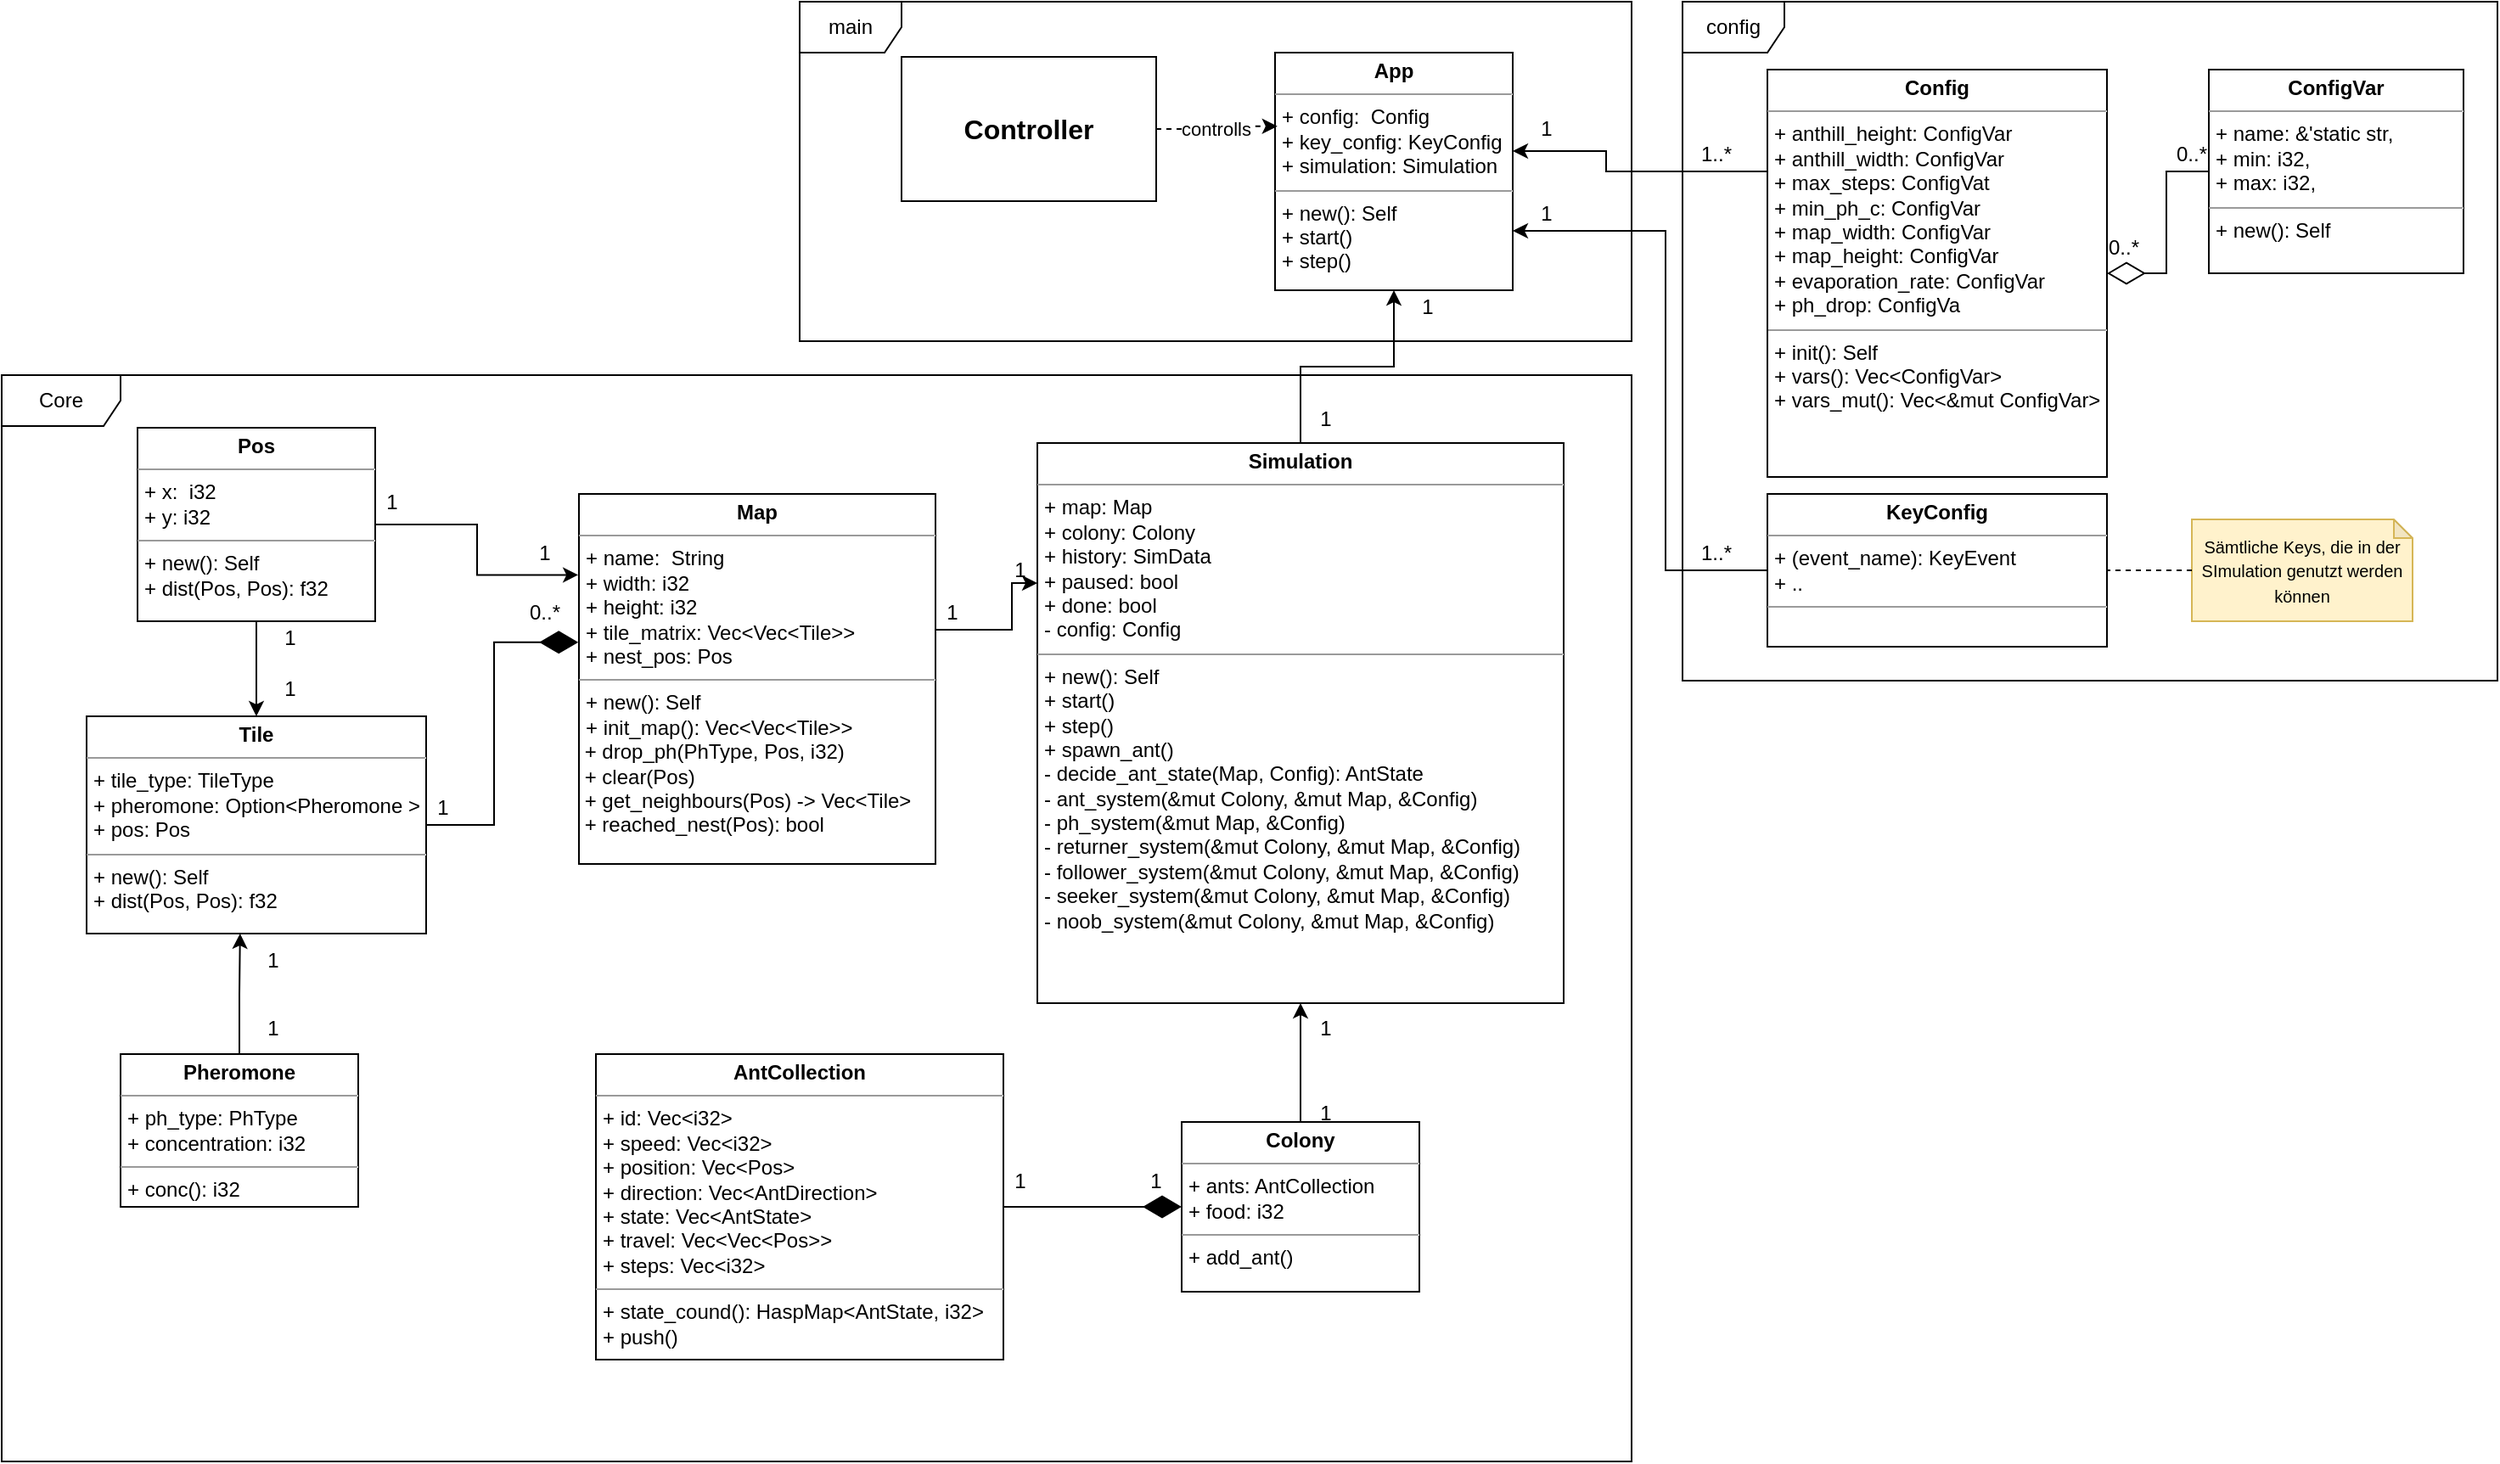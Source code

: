 <mxfile version="14.5.10" type="github">
  <diagram name="Page-1" id="c4acf3e9-155e-7222-9cf6-157b1a14988f">
    <mxGraphModel dx="1006" dy="1257" grid="1" gridSize="10" guides="1" tooltips="1" connect="1" arrows="1" fold="1" page="1" pageScale="1" pageWidth="850" pageHeight="1100" background="#ffffff" math="0" shadow="0">
      <root>
        <mxCell id="0" />
        <mxCell id="1" parent="0" />
        <mxCell id="AnW6aUQw_me_BKyYfKA7-14" value="config" style="shape=umlFrame;whiteSpace=wrap;html=1;" vertex="1" parent="1">
          <mxGeometry x="560" y="30" width="480" height="400" as="geometry" />
        </mxCell>
        <mxCell id="AnW6aUQw_me_BKyYfKA7-2" value="main" style="shape=umlFrame;whiteSpace=wrap;html=1;" vertex="1" parent="1">
          <mxGeometry x="40" y="30" width="490" height="200" as="geometry" />
        </mxCell>
        <mxCell id="AnW6aUQw_me_BKyYfKA7-4" value="&lt;p style=&quot;margin: 0px ; margin-top: 4px ; text-align: center&quot;&gt;&lt;b&gt;App&lt;/b&gt;&lt;/p&gt;&lt;hr size=&quot;1&quot;&gt;&lt;p style=&quot;margin: 0px ; margin-left: 4px&quot;&gt;+ config:&amp;nbsp; Config&lt;br&gt;+ key_config: KeyConfig&lt;br&gt;+ simulation: Simulation&lt;br&gt;&lt;/p&gt;&lt;hr size=&quot;1&quot;&gt;&lt;p style=&quot;margin: 0px ; margin-left: 4px&quot;&gt;+ new(): Self&lt;br&gt;+ start()&lt;/p&gt;&lt;p style=&quot;margin: 0px ; margin-left: 4px&quot;&gt;+ step()&lt;br&gt;&lt;/p&gt;&lt;div&gt;&lt;br&gt;&lt;/div&gt;&lt;div&gt;&lt;br&gt;&lt;/div&gt;" style="verticalAlign=top;align=left;overflow=fill;fontSize=12;fontFamily=Helvetica;html=1;" vertex="1" parent="1">
          <mxGeometry x="320" y="60" width="140" height="140" as="geometry" />
        </mxCell>
        <mxCell id="AnW6aUQw_me_BKyYfKA7-5" value="&lt;p style=&quot;margin: 0px ; margin-top: 4px ; text-align: center&quot;&gt;&lt;b&gt;Config&lt;/b&gt;&lt;/p&gt;&lt;hr size=&quot;1&quot;&gt;&lt;p style=&quot;margin: 0px ; margin-left: 4px&quot;&gt;+ anthill_height: ConfigVar&lt;br&gt;+ anthill_width: ConfigVar&lt;br&gt;+ max_steps: ConfigVat&lt;/p&gt;&lt;p style=&quot;margin: 0px ; margin-left: 4px&quot;&gt;+ min_ph_c: ConfigVar&lt;br&gt;+ map_width: ConfigVar&lt;br&gt;+ map_height: ConfigVar&lt;br&gt;+ evaporation_rate: ConfigVar&lt;br&gt;+ ph_drop: ConfigVa&lt;/p&gt;&lt;hr size=&quot;1&quot;&gt;&lt;p style=&quot;margin: 0px ; margin-left: 4px&quot;&gt;+ init(): Self&lt;br&gt;+ vars(): Vec&amp;lt;ConfigVar&amp;gt;&lt;/p&gt;&lt;p style=&quot;margin: 0px ; margin-left: 4px&quot;&gt;+ vars_mut(): Vec&amp;lt;&amp;amp;mut ConfigVar&amp;gt;&lt;br&gt;&lt;/p&gt;" style="verticalAlign=top;align=left;overflow=fill;fontSize=12;fontFamily=Helvetica;html=1;" vertex="1" parent="1">
          <mxGeometry x="610" y="70" width="200" height="240" as="geometry" />
        </mxCell>
        <mxCell id="AnW6aUQw_me_BKyYfKA7-13" style="edgeStyle=orthogonalEdgeStyle;rounded=0;orthogonalLoop=1;jettySize=auto;html=1;exitX=0;exitY=0.5;exitDx=0;exitDy=0;entryX=1;entryY=0.75;entryDx=0;entryDy=0;endArrow=classic;endFill=1;endSize=6;" edge="1" parent="1" source="AnW6aUQw_me_BKyYfKA7-8" target="AnW6aUQw_me_BKyYfKA7-4">
          <mxGeometry relative="1" as="geometry">
            <Array as="points">
              <mxPoint x="550" y="365" />
              <mxPoint x="550" y="165" />
            </Array>
          </mxGeometry>
        </mxCell>
        <mxCell id="AnW6aUQw_me_BKyYfKA7-8" value="&lt;p style=&quot;margin: 0px ; margin-top: 4px ; text-align: center&quot;&gt;&lt;b&gt;KeyConfig&lt;/b&gt;&lt;/p&gt;&lt;hr size=&quot;1&quot;&gt;&lt;p style=&quot;margin: 0px ; margin-left: 4px&quot;&gt;+ (event_name): KeyEvent&lt;br&gt;+ ..&lt;/p&gt;&lt;hr size=&quot;1&quot;&gt;&lt;p style=&quot;margin: 0px ; margin-left: 4px&quot;&gt;&lt;/p&gt;" style="verticalAlign=top;align=left;overflow=fill;fontSize=12;fontFamily=Helvetica;html=1;" vertex="1" parent="1">
          <mxGeometry x="610" y="320" width="200" height="90" as="geometry" />
        </mxCell>
        <mxCell id="AnW6aUQw_me_BKyYfKA7-18" style="rounded=0;orthogonalLoop=1;jettySize=auto;html=1;exitX=0;exitY=0.75;exitDx=0;exitDy=0;endArrow=classic;endFill=1;endSize=6;edgeStyle=orthogonalEdgeStyle;" edge="1" parent="1" source="AnW6aUQw_me_BKyYfKA7-5">
          <mxGeometry relative="1" as="geometry">
            <mxPoint x="570" y="137.5" as="sourcePoint" />
            <mxPoint x="460" y="118" as="targetPoint" />
            <Array as="points">
              <mxPoint x="610" y="130" />
              <mxPoint x="515" y="130" />
              <mxPoint x="515" y="118" />
            </Array>
          </mxGeometry>
        </mxCell>
        <mxCell id="AnW6aUQw_me_BKyYfKA7-34" style="edgeStyle=orthogonalEdgeStyle;rounded=0;orthogonalLoop=1;jettySize=auto;html=1;endArrow=classic;endFill=1;dashed=1;entryX=0.01;entryY=0.31;entryDx=0;entryDy=0;entryPerimeter=0;" edge="1" parent="1" source="AnW6aUQw_me_BKyYfKA7-19" target="AnW6aUQw_me_BKyYfKA7-4">
          <mxGeometry relative="1" as="geometry">
            <Array as="points" />
          </mxGeometry>
        </mxCell>
        <mxCell id="AnW6aUQw_me_BKyYfKA7-44" value="controlls" style="edgeLabel;html=1;align=center;verticalAlign=middle;resizable=0;points=[];" vertex="1" connectable="0" parent="AnW6aUQw_me_BKyYfKA7-34">
          <mxGeometry x="-0.398" y="2" relative="1" as="geometry">
            <mxPoint x="13" y="2" as="offset" />
          </mxGeometry>
        </mxCell>
        <mxCell id="AnW6aUQw_me_BKyYfKA7-19" value="&lt;p style=&quot;margin: 4px 0px 0px ; text-align: center ; font-size: 15px&quot;&gt;&lt;font style=&quot;font-size: 15px&quot;&gt;&lt;b&gt;&lt;br&gt;&lt;/b&gt;&lt;/font&gt;&lt;/p&gt;&lt;p style=&quot;margin: 4px 0px 0px ; text-align: center ; font-size: 15px&quot;&gt;&lt;font style=&quot;font-size: 15px&quot;&gt;&lt;b&gt;&lt;br&gt;&lt;/b&gt;&lt;/font&gt;&lt;/p&gt;&lt;p style=&quot;margin: 4px 0px 0px ; text-align: center ; font-size: 15px&quot;&gt;&lt;br&gt;&lt;/p&gt;" style="verticalAlign=top;align=left;overflow=fill;fontSize=12;fontFamily=Helvetica;html=1;" vertex="1" parent="1">
          <mxGeometry x="100" y="62.5" width="150" height="85" as="geometry" />
        </mxCell>
        <mxCell id="AnW6aUQw_me_BKyYfKA7-22" value="Core" style="shape=umlFrame;whiteSpace=wrap;html=1;width=70;height=30;" vertex="1" parent="1">
          <mxGeometry x="-430" y="250" width="960" height="640" as="geometry" />
        </mxCell>
        <mxCell id="AnW6aUQw_me_BKyYfKA7-28" style="edgeStyle=orthogonalEdgeStyle;rounded=0;orthogonalLoop=1;jettySize=auto;html=1;entryX=0.5;entryY=1;entryDx=0;entryDy=0;endArrow=classic;endFill=1;endSize=6;" edge="1" parent="1" source="AnW6aUQw_me_BKyYfKA7-24" target="AnW6aUQw_me_BKyYfKA7-4">
          <mxGeometry relative="1" as="geometry" />
        </mxCell>
        <mxCell id="AnW6aUQw_me_BKyYfKA7-24" value="&lt;p style=&quot;margin: 0px ; margin-top: 4px ; text-align: center&quot;&gt;&lt;b&gt;Simulation&lt;/b&gt;&lt;/p&gt;&lt;hr size=&quot;1&quot;&gt;&lt;p style=&quot;margin: 0px ; margin-left: 4px&quot;&gt;+ map: Map&lt;br&gt;+ colony: Colony&lt;br&gt;+ history: SimData&lt;br&gt;+ paused: bool&lt;br&gt;+ done: bool&lt;br&gt;- config: Config&lt;br&gt;&lt;/p&gt;&lt;hr size=&quot;1&quot;&gt;&lt;p style=&quot;margin: 0px ; margin-left: 4px&quot;&gt;+ new(): Self&lt;br&gt;+ start()&lt;/p&gt;&lt;p style=&quot;margin: 0px ; margin-left: 4px&quot;&gt;+ step()&lt;br&gt;+ spawn_ant()&lt;br&gt;- decide_ant_state(Map, Config): AntState&lt;br&gt;- ant_system(&amp;amp;mut Colony, &amp;amp;mut Map, &amp;amp;Config)&lt;br&gt;- ph_system(&amp;amp;mut Map, &amp;amp;Config)&lt;br&gt;- returner_system(&amp;amp;mut Colony, &amp;amp;mut Map, &amp;amp;Config)&lt;br&gt;- follower_system(&amp;amp;mut Colony, &amp;amp;mut Map, &amp;amp;Config)&lt;/p&gt;&lt;p style=&quot;margin: 0px ; margin-left: 4px&quot;&gt;- seeker_system(&amp;amp;mut Colony, &amp;amp;mut Map, &amp;amp;Config)&lt;/p&gt;&lt;p style=&quot;margin: 0px ; margin-left: 4px&quot;&gt;- noob_system(&amp;amp;mut Colony, &amp;amp;mut Map, &amp;amp;Config)&lt;/p&gt;&lt;div&gt;&lt;br&gt;&lt;/div&gt;&lt;div&gt;&lt;br&gt;&lt;br&gt;&lt;/div&gt;" style="verticalAlign=top;align=left;overflow=fill;fontSize=12;fontFamily=Helvetica;html=1;" vertex="1" parent="1">
          <mxGeometry x="180" y="290" width="310" height="330" as="geometry" />
        </mxCell>
        <mxCell id="AnW6aUQw_me_BKyYfKA7-84" style="edgeStyle=orthogonalEdgeStyle;rounded=0;orthogonalLoop=1;jettySize=auto;html=1;exitX=1;exitY=0.25;exitDx=0;exitDy=0;entryX=0;entryY=0.25;entryDx=0;entryDy=0;endArrow=classic;endFill=1;endSize=6;" edge="1" parent="1" source="AnW6aUQw_me_BKyYfKA7-25" target="AnW6aUQw_me_BKyYfKA7-24">
          <mxGeometry relative="1" as="geometry">
            <Array as="points">
              <mxPoint x="120" y="400" />
              <mxPoint x="165" y="400" />
              <mxPoint x="165" y="373" />
            </Array>
          </mxGeometry>
        </mxCell>
        <mxCell id="AnW6aUQw_me_BKyYfKA7-25" value="&lt;p style=&quot;margin: 0px ; margin-top: 4px ; text-align: center&quot;&gt;&lt;b&gt;Map&lt;/b&gt;&lt;/p&gt;&lt;hr size=&quot;1&quot;&gt;&lt;p style=&quot;margin: 0px ; margin-left: 4px&quot;&gt;+ name:&amp;nbsp; String&lt;br&gt;+ width: i32&lt;br&gt;+ height: i32&lt;br&gt;+ tile_matrix: Vec&amp;lt;Vec&amp;lt;Tile&amp;gt;&amp;gt;&lt;br&gt;+ nest_pos: Pos&lt;br&gt;&lt;/p&gt;&lt;hr size=&quot;1&quot;&gt;&lt;p style=&quot;margin: 0px ; margin-left: 4px&quot;&gt;+ new(): Self&lt;br&gt;+ init_map(): Vec&amp;lt;Vec&amp;lt;Tile&amp;gt;&amp;gt;&lt;br&gt;&lt;/p&gt;&amp;nbsp;+ drop_ph(PhType, Pos, i32)&lt;br&gt;&amp;nbsp;+ clear(Pos)&lt;br&gt;&lt;div&gt;&amp;nbsp;+ get_neighbours(Pos) -&amp;gt; Vec&amp;lt;Tile&amp;gt;&lt;/div&gt;&lt;div&gt;&amp;nbsp;+ reached_nest(Pos): bool&lt;br&gt;&lt;/div&gt;" style="verticalAlign=top;align=left;overflow=fill;fontSize=12;fontFamily=Helvetica;html=1;" vertex="1" parent="1">
          <mxGeometry x="-90" y="320" width="210" height="218" as="geometry" />
        </mxCell>
        <mxCell id="AnW6aUQw_me_BKyYfKA7-45" value="1" style="text;html=1;strokeColor=none;fillColor=none;align=center;verticalAlign=middle;whiteSpace=wrap;rounded=0;" vertex="1" parent="1">
          <mxGeometry x="400" y="205" width="20" height="10" as="geometry" />
        </mxCell>
        <mxCell id="AnW6aUQw_me_BKyYfKA7-54" value="1" style="text;html=1;strokeColor=none;fillColor=none;align=center;verticalAlign=middle;whiteSpace=wrap;rounded=0;" vertex="1" parent="1">
          <mxGeometry x="470" y="150" width="20" height="10" as="geometry" />
        </mxCell>
        <mxCell id="AnW6aUQw_me_BKyYfKA7-55" value="1" style="text;html=1;strokeColor=none;fillColor=none;align=center;verticalAlign=middle;whiteSpace=wrap;rounded=0;" vertex="1" parent="1">
          <mxGeometry x="470" y="100" width="20" height="10" as="geometry" />
        </mxCell>
        <mxCell id="AnW6aUQw_me_BKyYfKA7-57" value="1..*" style="text;html=1;strokeColor=none;fillColor=none;align=center;verticalAlign=middle;whiteSpace=wrap;rounded=0;" vertex="1" parent="1">
          <mxGeometry x="570" y="115" width="20" height="10" as="geometry" />
        </mxCell>
        <mxCell id="AnW6aUQw_me_BKyYfKA7-59" value="1..*" style="text;html=1;strokeColor=none;fillColor=none;align=center;verticalAlign=middle;whiteSpace=wrap;rounded=0;" vertex="1" parent="1">
          <mxGeometry x="570" y="350" width="20" height="10" as="geometry" />
        </mxCell>
        <mxCell id="AnW6aUQw_me_BKyYfKA7-62" value="&lt;b&gt;&lt;font style=&quot;font-size: 16px&quot;&gt;Controller&lt;/font&gt;&lt;/b&gt;" style="text;html=1;strokeColor=none;fillColor=none;align=center;verticalAlign=middle;whiteSpace=wrap;rounded=0;" vertex="1" parent="1">
          <mxGeometry x="155" y="95" width="40" height="20" as="geometry" />
        </mxCell>
        <mxCell id="AnW6aUQw_me_BKyYfKA7-69" style="edgeStyle=orthogonalEdgeStyle;rounded=0;orthogonalLoop=1;jettySize=auto;html=1;exitX=0;exitY=0.5;exitDx=0;exitDy=0;endArrow=diamondThin;endFill=0;endSize=20;" edge="1" parent="1" source="AnW6aUQw_me_BKyYfKA7-68" target="AnW6aUQw_me_BKyYfKA7-5">
          <mxGeometry relative="1" as="geometry" />
        </mxCell>
        <mxCell id="AnW6aUQw_me_BKyYfKA7-68" value="&lt;p style=&quot;margin: 0px ; margin-top: 4px ; text-align: center&quot;&gt;&lt;b&gt;ConfigVar&lt;/b&gt;&lt;/p&gt;&lt;hr size=&quot;1&quot;&gt;&lt;p style=&quot;margin: 0px ; margin-left: 4px&quot;&gt;+ name: &amp;amp;&#39;static str,&lt;br&gt;+ min: i32,&lt;/p&gt;&lt;p style=&quot;margin: 0px ; margin-left: 4px&quot;&gt;+ max: i32,&lt;br&gt;&lt;/p&gt;&lt;hr size=&quot;1&quot;&gt;&lt;p style=&quot;margin: 0px ; margin-left: 4px&quot;&gt;+ new(): Self&lt;/p&gt;" style="verticalAlign=top;align=left;overflow=fill;fontSize=12;fontFamily=Helvetica;html=1;" vertex="1" parent="1">
          <mxGeometry x="870" y="70" width="150" height="120" as="geometry" />
        </mxCell>
        <mxCell id="AnW6aUQw_me_BKyYfKA7-70" value="0..*" style="text;html=1;strokeColor=none;fillColor=none;align=center;verticalAlign=middle;whiteSpace=wrap;rounded=0;" vertex="1" parent="1">
          <mxGeometry x="850" y="115" width="20" height="10" as="geometry" />
        </mxCell>
        <mxCell id="AnW6aUQw_me_BKyYfKA7-71" value="0..*" style="text;html=1;strokeColor=none;fillColor=none;align=center;verticalAlign=middle;whiteSpace=wrap;rounded=0;" vertex="1" parent="1">
          <mxGeometry x="810" y="170" width="20" height="10" as="geometry" />
        </mxCell>
        <mxCell id="AnW6aUQw_me_BKyYfKA7-73" value="&lt;font style=&quot;font-size: 10px&quot;&gt;Sämtliche Keys, die in der SImulation genutzt werden können&lt;/font&gt;" style="shape=note;whiteSpace=wrap;html=1;backgroundOutline=1;darkOpacity=0.05;size=11;fillColor=#fff2cc;strokeColor=#d6b656;" vertex="1" parent="1">
          <mxGeometry x="860" y="335" width="130" height="60" as="geometry" />
        </mxCell>
        <mxCell id="AnW6aUQw_me_BKyYfKA7-74" value="" style="endArrow=none;html=1;endSize=6;entryX=1;entryY=0.5;entryDx=0;entryDy=0;exitX=0;exitY=0.5;exitDx=0;exitDy=0;exitPerimeter=0;dashed=1;endFill=0;" edge="1" parent="1" source="AnW6aUQw_me_BKyYfKA7-73" target="AnW6aUQw_me_BKyYfKA7-8">
          <mxGeometry width="50" height="50" relative="1" as="geometry">
            <mxPoint x="850" y="460" as="sourcePoint" />
            <mxPoint x="900" y="410" as="targetPoint" />
          </mxGeometry>
        </mxCell>
        <mxCell id="AnW6aUQw_me_BKyYfKA7-83" style="edgeStyle=orthogonalEdgeStyle;rounded=0;orthogonalLoop=1;jettySize=auto;html=1;exitX=1;exitY=0.5;exitDx=0;exitDy=0;entryX=-0.002;entryY=0.219;entryDx=0;entryDy=0;entryPerimeter=0;endArrow=classic;endFill=1;endSize=6;" edge="1" parent="1" source="AnW6aUQw_me_BKyYfKA7-76" target="AnW6aUQw_me_BKyYfKA7-25">
          <mxGeometry relative="1" as="geometry" />
        </mxCell>
        <mxCell id="AnW6aUQw_me_BKyYfKA7-89" style="edgeStyle=orthogonalEdgeStyle;rounded=0;orthogonalLoop=1;jettySize=auto;html=1;endArrow=classic;endFill=1;endSize=6;" edge="1" parent="1" source="AnW6aUQw_me_BKyYfKA7-76" target="AnW6aUQw_me_BKyYfKA7-77">
          <mxGeometry relative="1" as="geometry" />
        </mxCell>
        <mxCell id="AnW6aUQw_me_BKyYfKA7-76" value="&lt;p style=&quot;margin: 0px ; margin-top: 4px ; text-align: center&quot;&gt;&lt;b&gt;Pos&lt;/b&gt;&lt;/p&gt;&lt;hr size=&quot;1&quot;&gt;&lt;p style=&quot;margin: 0px ; margin-left: 4px&quot;&gt;+ x:&amp;nbsp; i32&lt;br&gt;+ y: i32&lt;br&gt;&lt;/p&gt;&lt;hr size=&quot;1&quot;&gt;&lt;p style=&quot;margin: 0px ; margin-left: 4px&quot;&gt;+ new(): Self&lt;br&gt;&lt;/p&gt;&lt;p style=&quot;margin: 0px ; margin-left: 4px&quot;&gt;+ dist(Pos, Pos): f32&lt;br&gt;&lt;/p&gt;&lt;div&gt;&lt;br&gt;&lt;/div&gt;&lt;div&gt;&lt;br&gt;&lt;/div&gt;" style="verticalAlign=top;align=left;overflow=fill;fontSize=12;fontFamily=Helvetica;html=1;" vertex="1" parent="1">
          <mxGeometry x="-350" y="281" width="140" height="114" as="geometry" />
        </mxCell>
        <mxCell id="AnW6aUQw_me_BKyYfKA7-80" style="edgeStyle=orthogonalEdgeStyle;rounded=0;orthogonalLoop=1;jettySize=auto;html=1;entryX=-0.002;entryY=0.401;entryDx=0;entryDy=0;entryPerimeter=0;endArrow=diamondThin;endFill=1;endSize=20;" edge="1" parent="1" source="AnW6aUQw_me_BKyYfKA7-77" target="AnW6aUQw_me_BKyYfKA7-25">
          <mxGeometry relative="1" as="geometry" />
        </mxCell>
        <mxCell id="AnW6aUQw_me_BKyYfKA7-77" value="&lt;p style=&quot;margin: 0px ; margin-top: 4px ; text-align: center&quot;&gt;&lt;b&gt;Tile&lt;/b&gt;&lt;/p&gt;&lt;hr size=&quot;1&quot;&gt;&lt;p style=&quot;margin: 0px ; margin-left: 4px&quot;&gt;+ tile_type: TileType&lt;br&gt;+ pheromone: Option&amp;lt;Pheromone &amp;gt;&lt;br&gt;+ pos: Pos&lt;br&gt;&lt;/p&gt;&lt;hr size=&quot;1&quot;&gt;&lt;p style=&quot;margin: 0px ; margin-left: 4px&quot;&gt;+ new(): Self&lt;br&gt;&lt;/p&gt;&lt;p style=&quot;margin: 0px ; margin-left: 4px&quot;&gt;+ dist(Pos, Pos): f32&lt;br&gt;&lt;/p&gt;&lt;div&gt;&lt;br&gt;&lt;/div&gt;&lt;div&gt;&lt;br&gt;&lt;/div&gt;" style="verticalAlign=top;align=left;overflow=fill;fontSize=12;fontFamily=Helvetica;html=1;" vertex="1" parent="1">
          <mxGeometry x="-380" y="451" width="200" height="128" as="geometry" />
        </mxCell>
        <mxCell id="AnW6aUQw_me_BKyYfKA7-81" style="edgeStyle=orthogonalEdgeStyle;rounded=0;orthogonalLoop=1;jettySize=auto;html=1;exitX=0.5;exitY=0;exitDx=0;exitDy=0;entryX=0.452;entryY=1;entryDx=0;entryDy=0;entryPerimeter=0;endArrow=classic;endFill=1;endSize=6;" edge="1" parent="1" source="AnW6aUQw_me_BKyYfKA7-78" target="AnW6aUQw_me_BKyYfKA7-77">
          <mxGeometry relative="1" as="geometry" />
        </mxCell>
        <mxCell id="AnW6aUQw_me_BKyYfKA7-78" value="&lt;p style=&quot;margin: 0px ; margin-top: 4px ; text-align: center&quot;&gt;&lt;b&gt;Pheromone&lt;/b&gt;&lt;/p&gt;&lt;hr size=&quot;1&quot;&gt;&lt;p style=&quot;margin: 0px ; margin-left: 4px&quot;&gt;+ ph_type: PhType&lt;br&gt;+ concentration: i32&lt;br&gt;&lt;/p&gt;&lt;hr size=&quot;1&quot;&gt;&lt;p style=&quot;margin: 0px ; margin-left: 4px&quot;&gt;+ conc(): i32&lt;br&gt;&lt;/p&gt;&lt;div&gt;&lt;br&gt;&lt;/div&gt;&lt;div&gt;&lt;br&gt;&lt;/div&gt;" style="verticalAlign=top;align=left;overflow=fill;fontSize=12;fontFamily=Helvetica;html=1;" vertex="1" parent="1">
          <mxGeometry x="-360" y="650" width="140" height="90" as="geometry" />
        </mxCell>
        <mxCell id="AnW6aUQw_me_BKyYfKA7-88" style="edgeStyle=orthogonalEdgeStyle;rounded=0;orthogonalLoop=1;jettySize=auto;html=1;entryX=0;entryY=0.5;entryDx=0;entryDy=0;endArrow=diamondThin;endFill=1;endSize=20;" edge="1" parent="1" source="AnW6aUQw_me_BKyYfKA7-85" target="AnW6aUQw_me_BKyYfKA7-86">
          <mxGeometry relative="1" as="geometry" />
        </mxCell>
        <mxCell id="AnW6aUQw_me_BKyYfKA7-85" value="&lt;p style=&quot;margin: 0px ; margin-top: 4px ; text-align: center&quot;&gt;&lt;b&gt;AntCollection&lt;/b&gt;&lt;/p&gt;&lt;hr size=&quot;1&quot;&gt;&lt;p style=&quot;margin: 0px ; margin-left: 4px&quot;&gt;+ id: Vec&amp;lt;i32&amp;gt;&lt;br&gt;+ speed: Vec&amp;lt;i32&amp;gt;&lt;br&gt;+ position: Vec&amp;lt;Pos&amp;gt;&lt;br&gt;+ direction: Vec&amp;lt;AntDirection&amp;gt;&lt;br&gt;+ state: Vec&amp;lt;AntState&amp;gt;&lt;br&gt;+ travel: Vec&amp;lt;Vec&amp;lt;Pos&amp;gt;&amp;gt;&lt;br&gt;+ steps: Vec&amp;lt;i32&amp;gt;&lt;br&gt;&lt;/p&gt;&lt;hr size=&quot;1&quot;&gt;&lt;p style=&quot;margin: 0px ; margin-left: 4px&quot;&gt;+ state_cound(): HaspMap&amp;lt;AntState, i32&amp;gt;&lt;br&gt;+ push()&lt;br&gt;&lt;/p&gt;&lt;div&gt;&lt;br&gt;&lt;/div&gt;&lt;div&gt;&lt;br&gt;&lt;/div&gt;" style="verticalAlign=top;align=left;overflow=fill;fontSize=12;fontFamily=Helvetica;html=1;" vertex="1" parent="1">
          <mxGeometry x="-80" y="650" width="240" height="180" as="geometry" />
        </mxCell>
        <mxCell id="AnW6aUQw_me_BKyYfKA7-87" style="edgeStyle=orthogonalEdgeStyle;rounded=0;orthogonalLoop=1;jettySize=auto;html=1;endArrow=classic;endFill=1;endSize=6;" edge="1" parent="1" source="AnW6aUQw_me_BKyYfKA7-86" target="AnW6aUQw_me_BKyYfKA7-24">
          <mxGeometry relative="1" as="geometry" />
        </mxCell>
        <mxCell id="AnW6aUQw_me_BKyYfKA7-86" value="&lt;p style=&quot;margin: 0px ; margin-top: 4px ; text-align: center&quot;&gt;&lt;b&gt;Colony&lt;/b&gt;&lt;/p&gt;&lt;hr size=&quot;1&quot;&gt;&lt;p style=&quot;margin: 0px ; margin-left: 4px&quot;&gt;+ ants: AntCollection&lt;br&gt;+ food: i32&lt;br&gt;&lt;/p&gt;&lt;hr size=&quot;1&quot;&gt;&lt;p style=&quot;margin: 0px ; margin-left: 4px&quot;&gt;+ add_ant()&lt;br&gt;&lt;/p&gt;&lt;div&gt;&lt;br&gt;&lt;/div&gt;&lt;div&gt;&lt;br&gt;&lt;/div&gt;" style="verticalAlign=top;align=left;overflow=fill;fontSize=12;fontFamily=Helvetica;html=1;" vertex="1" parent="1">
          <mxGeometry x="265" y="690" width="140" height="100" as="geometry" />
        </mxCell>
        <mxCell id="AnW6aUQw_me_BKyYfKA7-90" value="&lt;div&gt;1&lt;/div&gt;" style="text;html=1;strokeColor=none;fillColor=none;align=center;verticalAlign=middle;whiteSpace=wrap;rounded=0;" vertex="1" parent="1">
          <mxGeometry x="340" y="630" width="20" height="10" as="geometry" />
        </mxCell>
        <mxCell id="AnW6aUQw_me_BKyYfKA7-92" value="&lt;div&gt;1&lt;/div&gt;" style="text;html=1;strokeColor=none;fillColor=none;align=center;verticalAlign=middle;whiteSpace=wrap;rounded=0;" vertex="1" parent="1">
          <mxGeometry x="340" y="680" width="20" height="10" as="geometry" />
        </mxCell>
        <mxCell id="AnW6aUQw_me_BKyYfKA7-93" value="&lt;div&gt;1&lt;/div&gt;" style="text;html=1;strokeColor=none;fillColor=none;align=center;verticalAlign=middle;whiteSpace=wrap;rounded=0;" vertex="1" parent="1">
          <mxGeometry x="160" y="720" width="20" height="10" as="geometry" />
        </mxCell>
        <mxCell id="AnW6aUQw_me_BKyYfKA7-94" value="&lt;div&gt;1&lt;/div&gt;" style="text;html=1;strokeColor=none;fillColor=none;align=center;verticalAlign=middle;whiteSpace=wrap;rounded=0;" vertex="1" parent="1">
          <mxGeometry x="240" y="720" width="20" height="10" as="geometry" />
        </mxCell>
        <mxCell id="AnW6aUQw_me_BKyYfKA7-95" value="&lt;div&gt;1&lt;/div&gt;" style="text;html=1;strokeColor=none;fillColor=none;align=center;verticalAlign=middle;whiteSpace=wrap;rounded=0;" vertex="1" parent="1">
          <mxGeometry x="-280" y="590" width="20" height="10" as="geometry" />
        </mxCell>
        <mxCell id="AnW6aUQw_me_BKyYfKA7-96" value="&lt;div&gt;1&lt;/div&gt;" style="text;html=1;strokeColor=none;fillColor=none;align=center;verticalAlign=middle;whiteSpace=wrap;rounded=0;" vertex="1" parent="1">
          <mxGeometry x="-280" y="630" width="20" height="10" as="geometry" />
        </mxCell>
        <mxCell id="AnW6aUQw_me_BKyYfKA7-97" value="&lt;div&gt;1&lt;/div&gt;" style="text;html=1;strokeColor=none;fillColor=none;align=center;verticalAlign=middle;whiteSpace=wrap;rounded=0;" vertex="1" parent="1">
          <mxGeometry x="-270" y="400" width="20" height="10" as="geometry" />
        </mxCell>
        <mxCell id="AnW6aUQw_me_BKyYfKA7-98" value="&lt;div&gt;1&lt;/div&gt;" style="text;html=1;strokeColor=none;fillColor=none;align=center;verticalAlign=middle;whiteSpace=wrap;rounded=0;" vertex="1" parent="1">
          <mxGeometry x="-270" y="430" width="20" height="10" as="geometry" />
        </mxCell>
        <mxCell id="AnW6aUQw_me_BKyYfKA7-99" value="&lt;div&gt;1&lt;/div&gt;" style="text;html=1;strokeColor=none;fillColor=none;align=center;verticalAlign=middle;whiteSpace=wrap;rounded=0;" vertex="1" parent="1">
          <mxGeometry x="-120" y="350" width="20" height="10" as="geometry" />
        </mxCell>
        <mxCell id="AnW6aUQw_me_BKyYfKA7-100" value="&lt;div&gt;1&lt;/div&gt;" style="text;html=1;strokeColor=none;fillColor=none;align=center;verticalAlign=middle;whiteSpace=wrap;rounded=0;" vertex="1" parent="1">
          <mxGeometry x="-210" y="320" width="20" height="10" as="geometry" />
        </mxCell>
        <mxCell id="AnW6aUQw_me_BKyYfKA7-101" value="&lt;div&gt;1&lt;/div&gt;" style="text;html=1;strokeColor=none;fillColor=none;align=center;verticalAlign=middle;whiteSpace=wrap;rounded=0;" vertex="1" parent="1">
          <mxGeometry x="-180" y="500" width="20" height="10" as="geometry" />
        </mxCell>
        <mxCell id="AnW6aUQw_me_BKyYfKA7-102" value="0..*" style="text;html=1;strokeColor=none;fillColor=none;align=center;verticalAlign=middle;whiteSpace=wrap;rounded=0;" vertex="1" parent="1">
          <mxGeometry x="-120" y="385" width="20" height="10" as="geometry" />
        </mxCell>
        <mxCell id="AnW6aUQw_me_BKyYfKA7-104" value="&lt;div&gt;1&lt;/div&gt;" style="text;html=1;strokeColor=none;fillColor=none;align=center;verticalAlign=middle;whiteSpace=wrap;rounded=0;" vertex="1" parent="1">
          <mxGeometry x="120" y="385" width="20" height="10" as="geometry" />
        </mxCell>
        <mxCell id="AnW6aUQw_me_BKyYfKA7-105" value="&lt;div&gt;1&lt;/div&gt;" style="text;html=1;strokeColor=none;fillColor=none;align=center;verticalAlign=middle;whiteSpace=wrap;rounded=0;" vertex="1" parent="1">
          <mxGeometry x="160" y="360" width="20" height="10" as="geometry" />
        </mxCell>
        <mxCell id="AnW6aUQw_me_BKyYfKA7-106" value="&lt;div&gt;1&lt;/div&gt;" style="text;html=1;strokeColor=none;fillColor=none;align=center;verticalAlign=middle;whiteSpace=wrap;rounded=0;" vertex="1" parent="1">
          <mxGeometry x="340" y="271" width="20" height="10" as="geometry" />
        </mxCell>
      </root>
    </mxGraphModel>
  </diagram>
</mxfile>
